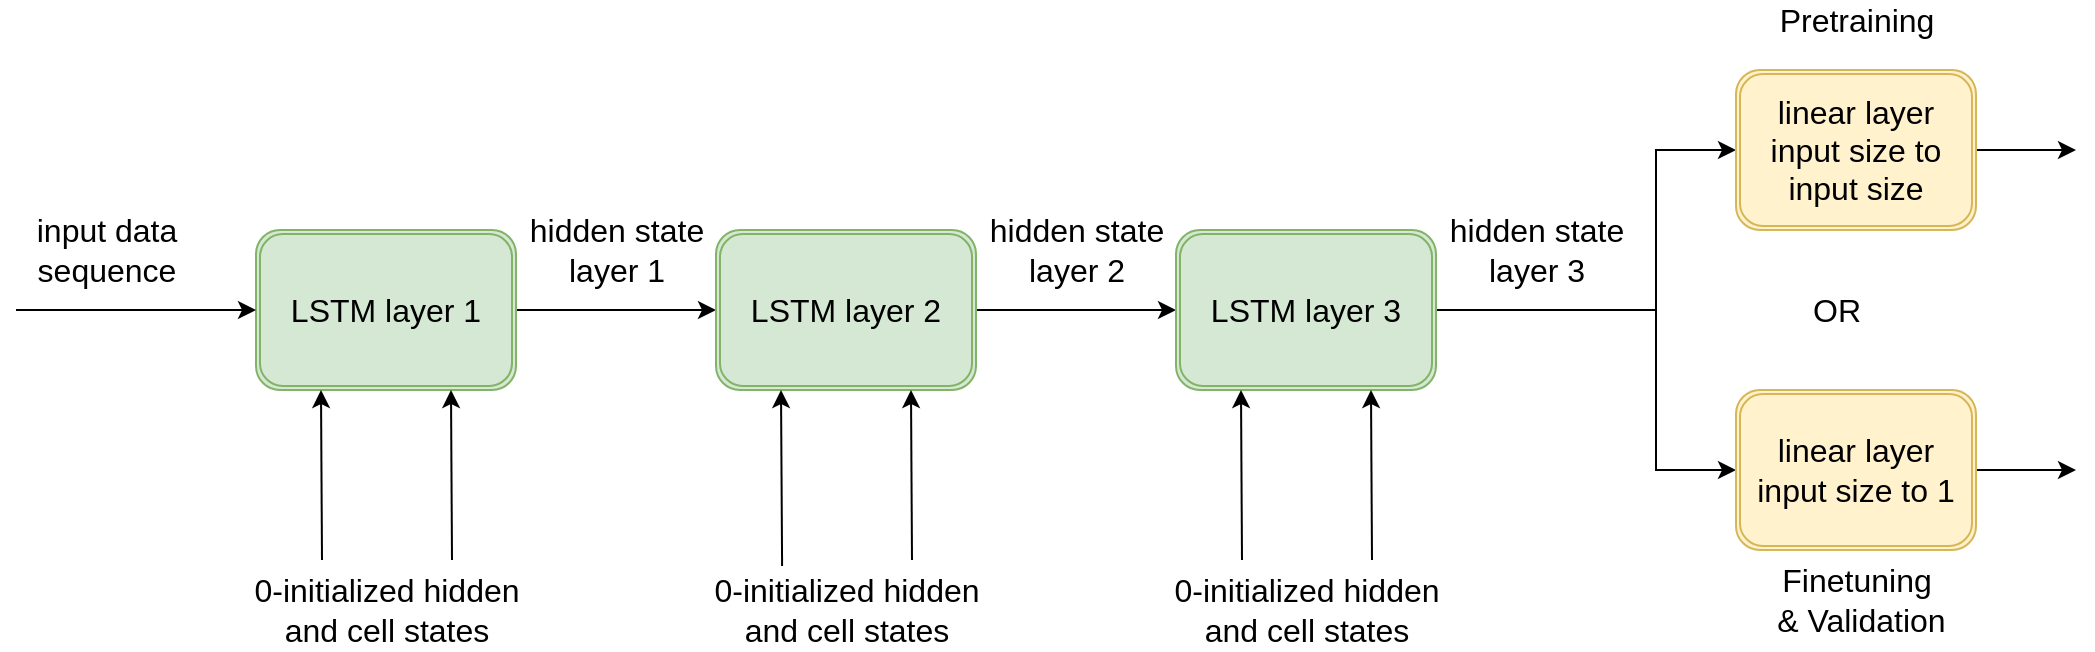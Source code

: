 <mxfile version="15.8.8" type="device"><diagram name="Page-1" id="edf60f1a-56cd-e834-aa8a-f176f3a09ee4"><mxGraphModel dx="1422" dy="791" grid="1" gridSize="10" guides="1" tooltips="1" connect="1" arrows="1" fold="1" page="1" pageScale="1" pageWidth="1100" pageHeight="850" background="none" math="0" shadow="0"><root><mxCell id="0"/><mxCell id="1" parent="0"/><mxCell id="V7Oghi6VyWeV8negBZFp-75" style="edgeStyle=orthogonalEdgeStyle;rounded=0;orthogonalLoop=1;jettySize=auto;html=1;entryX=0;entryY=0.5;entryDx=0;entryDy=0;fontSize=16;" edge="1" parent="1" source="V7Oghi6VyWeV8negBZFp-68" target="V7Oghi6VyWeV8negBZFp-73"><mxGeometry relative="1" as="geometry"/></mxCell><mxCell id="V7Oghi6VyWeV8negBZFp-68" value="LSTM layer 1" style="shape=ext;double=1;rounded=1;whiteSpace=wrap;html=1;fontSize=16;fillColor=#d5e8d4;strokeColor=#82b366;" vertex="1" parent="1"><mxGeometry x="150" y="235" width="130" height="80" as="geometry"/></mxCell><mxCell id="V7Oghi6VyWeV8negBZFp-76" style="edgeStyle=orthogonalEdgeStyle;rounded=0;orthogonalLoop=1;jettySize=auto;html=1;fontSize=16;" edge="1" parent="1" source="V7Oghi6VyWeV8negBZFp-73" target="V7Oghi6VyWeV8negBZFp-74"><mxGeometry relative="1" as="geometry"/></mxCell><mxCell id="V7Oghi6VyWeV8negBZFp-73" value="LSTM layer 2" style="shape=ext;double=1;rounded=1;whiteSpace=wrap;html=1;fontSize=16;fillColor=#d5e8d4;strokeColor=#82b366;" vertex="1" parent="1"><mxGeometry x="380" y="235" width="130" height="80" as="geometry"/></mxCell><mxCell id="V7Oghi6VyWeV8negBZFp-106" style="edgeStyle=orthogonalEdgeStyle;rounded=0;orthogonalLoop=1;jettySize=auto;html=1;fontSize=16;entryX=0;entryY=0.5;entryDx=0;entryDy=0;" edge="1" parent="1" source="V7Oghi6VyWeV8negBZFp-74" target="V7Oghi6VyWeV8negBZFp-97"><mxGeometry relative="1" as="geometry"><mxPoint x="860" y="275" as="targetPoint"/><Array as="points"><mxPoint x="850" y="275"/><mxPoint x="850" y="355"/></Array></mxGeometry></mxCell><mxCell id="V7Oghi6VyWeV8negBZFp-107" style="edgeStyle=orthogonalEdgeStyle;rounded=0;orthogonalLoop=1;jettySize=auto;html=1;entryX=0;entryY=0.5;entryDx=0;entryDy=0;fontSize=16;" edge="1" parent="1" source="V7Oghi6VyWeV8negBZFp-74" target="V7Oghi6VyWeV8negBZFp-95"><mxGeometry relative="1" as="geometry"><Array as="points"><mxPoint x="850" y="275"/><mxPoint x="850" y="195"/></Array></mxGeometry></mxCell><mxCell id="V7Oghi6VyWeV8negBZFp-74" value="LSTM layer 3" style="shape=ext;double=1;rounded=1;whiteSpace=wrap;html=1;fontSize=16;fillColor=#d5e8d4;strokeColor=#82b366;" vertex="1" parent="1"><mxGeometry x="610" y="235" width="130" height="80" as="geometry"/></mxCell><mxCell id="V7Oghi6VyWeV8negBZFp-77" value="&lt;div&gt;hidden state&lt;/div&gt;&lt;div&gt;layer 1&lt;br&gt;&lt;/div&gt;" style="text;html=1;align=center;verticalAlign=middle;resizable=0;points=[];autosize=1;strokeColor=none;fillColor=none;fontSize=16;" vertex="1" parent="1"><mxGeometry x="280" y="225" width="100" height="40" as="geometry"/></mxCell><mxCell id="V7Oghi6VyWeV8negBZFp-80" value="" style="endArrow=classic;html=1;rounded=0;fontSize=16;entryX=0.25;entryY=1;entryDx=0;entryDy=0;" edge="1" parent="1" target="V7Oghi6VyWeV8negBZFp-68"><mxGeometry width="50" height="50" relative="1" as="geometry"><mxPoint x="183" y="400" as="sourcePoint"/><mxPoint x="600" y="350" as="targetPoint"/></mxGeometry></mxCell><mxCell id="V7Oghi6VyWeV8negBZFp-81" value="" style="endArrow=classic;html=1;rounded=0;fontSize=16;entryX=0.75;entryY=1;entryDx=0;entryDy=0;" edge="1" parent="1" target="V7Oghi6VyWeV8negBZFp-68"><mxGeometry width="50" height="50" relative="1" as="geometry"><mxPoint x="248" y="400" as="sourcePoint"/><mxPoint x="192.5" y="325" as="targetPoint"/></mxGeometry></mxCell><mxCell id="V7Oghi6VyWeV8negBZFp-82" value="&lt;div&gt;0-initialized hidden &lt;br&gt;&lt;/div&gt;&lt;div&gt;and cell states&lt;/div&gt;" style="text;html=1;align=center;verticalAlign=middle;resizable=0;points=[];autosize=1;strokeColor=none;fillColor=none;fontSize=16;" vertex="1" parent="1"><mxGeometry x="140" y="405" width="150" height="40" as="geometry"/></mxCell><mxCell id="V7Oghi6VyWeV8negBZFp-83" value="" style="endArrow=classic;html=1;rounded=0;fontSize=16;entryX=0.25;entryY=1;entryDx=0;entryDy=0;exitX=0.287;exitY=-0.05;exitDx=0;exitDy=0;exitPerimeter=0;" edge="1" parent="1" source="V7Oghi6VyWeV8negBZFp-87" target="V7Oghi6VyWeV8negBZFp-73"><mxGeometry width="50" height="50" relative="1" as="geometry"><mxPoint x="423" y="400" as="sourcePoint"/><mxPoint x="600" y="350" as="targetPoint"/></mxGeometry></mxCell><mxCell id="V7Oghi6VyWeV8negBZFp-84" value="" style="endArrow=classic;html=1;rounded=0;fontSize=16;entryX=0.75;entryY=1;entryDx=0;entryDy=0;" edge="1" parent="1" target="V7Oghi6VyWeV8negBZFp-73"><mxGeometry width="50" height="50" relative="1" as="geometry"><mxPoint x="478" y="400" as="sourcePoint"/><mxPoint x="560" y="350" as="targetPoint"/></mxGeometry></mxCell><mxCell id="V7Oghi6VyWeV8negBZFp-85" value="" style="endArrow=classic;html=1;rounded=0;fontSize=16;entryX=0.25;entryY=1;entryDx=0;entryDy=0;" edge="1" parent="1" target="V7Oghi6VyWeV8negBZFp-74"><mxGeometry width="50" height="50" relative="1" as="geometry"><mxPoint x="643" y="400" as="sourcePoint"/><mxPoint x="560" y="350" as="targetPoint"/></mxGeometry></mxCell><mxCell id="V7Oghi6VyWeV8negBZFp-86" value="" style="endArrow=classic;html=1;rounded=0;fontSize=16;entryX=0.75;entryY=1;entryDx=0;entryDy=0;" edge="1" parent="1" target="V7Oghi6VyWeV8negBZFp-74"><mxGeometry width="50" height="50" relative="1" as="geometry"><mxPoint x="708" y="400" as="sourcePoint"/><mxPoint x="560" y="350" as="targetPoint"/></mxGeometry></mxCell><mxCell id="V7Oghi6VyWeV8negBZFp-87" value="&lt;div&gt;0-initialized hidden &lt;br&gt;&lt;/div&gt;&lt;div&gt;and cell states&lt;/div&gt;" style="text;html=1;align=center;verticalAlign=middle;resizable=0;points=[];autosize=1;strokeColor=none;fillColor=none;fontSize=16;" vertex="1" parent="1"><mxGeometry x="370" y="405" width="150" height="40" as="geometry"/></mxCell><mxCell id="V7Oghi6VyWeV8negBZFp-88" value="&lt;div&gt;0-initialized hidden &lt;br&gt;&lt;/div&gt;&lt;div&gt;and cell states&lt;/div&gt;" style="text;html=1;align=center;verticalAlign=middle;resizable=0;points=[];autosize=1;strokeColor=none;fillColor=none;fontSize=16;" vertex="1" parent="1"><mxGeometry x="600" y="405" width="150" height="40" as="geometry"/></mxCell><mxCell id="V7Oghi6VyWeV8negBZFp-89" value="&lt;div&gt;hidden state&lt;/div&gt;&lt;div&gt;layer 2&lt;br&gt;&lt;/div&gt;" style="text;html=1;align=center;verticalAlign=middle;resizable=0;points=[];autosize=1;strokeColor=none;fillColor=none;fontSize=16;" vertex="1" parent="1"><mxGeometry x="510" y="225" width="100" height="40" as="geometry"/></mxCell><mxCell id="V7Oghi6VyWeV8negBZFp-90" value="" style="endArrow=classic;html=1;rounded=0;fontSize=16;entryX=0;entryY=0.5;entryDx=0;entryDy=0;" edge="1" parent="1" target="V7Oghi6VyWeV8negBZFp-68"><mxGeometry width="50" height="50" relative="1" as="geometry"><mxPoint x="30" y="275" as="sourcePoint"/><mxPoint x="560" y="350" as="targetPoint"/></mxGeometry></mxCell><mxCell id="V7Oghi6VyWeV8negBZFp-92" value="&lt;div&gt;input data&lt;/div&gt;&lt;div&gt;sequence&lt;br&gt;&lt;/div&gt;" style="text;html=1;align=center;verticalAlign=middle;resizable=0;points=[];autosize=1;strokeColor=none;fillColor=none;fontSize=16;" vertex="1" parent="1"><mxGeometry x="30" y="225" width="90" height="40" as="geometry"/></mxCell><mxCell id="V7Oghi6VyWeV8negBZFp-109" style="edgeStyle=orthogonalEdgeStyle;rounded=0;orthogonalLoop=1;jettySize=auto;html=1;fontSize=16;" edge="1" parent="1" source="V7Oghi6VyWeV8negBZFp-95"><mxGeometry relative="1" as="geometry"><mxPoint x="1060" y="195" as="targetPoint"/></mxGeometry></mxCell><mxCell id="V7Oghi6VyWeV8negBZFp-95" value="linear layer&lt;br&gt;input size to input size " style="shape=ext;double=1;rounded=1;whiteSpace=wrap;html=1;fontSize=16;fillColor=#fff2cc;strokeColor=#d6b656;" vertex="1" parent="1"><mxGeometry x="890" y="155" width="120" height="80" as="geometry"/></mxCell><mxCell id="V7Oghi6VyWeV8negBZFp-110" style="edgeStyle=orthogonalEdgeStyle;rounded=0;orthogonalLoop=1;jettySize=auto;html=1;fontSize=16;" edge="1" parent="1" source="V7Oghi6VyWeV8negBZFp-97"><mxGeometry relative="1" as="geometry"><mxPoint x="1060" y="355" as="targetPoint"/></mxGeometry></mxCell><mxCell id="V7Oghi6VyWeV8negBZFp-97" value="linear layer&lt;br&gt;input size to 1" style="shape=ext;double=1;rounded=1;whiteSpace=wrap;html=1;fontSize=16;fillColor=#fff2cc;strokeColor=#d6b656;" vertex="1" parent="1"><mxGeometry x="890" y="315" width="120" height="80" as="geometry"/></mxCell><mxCell id="V7Oghi6VyWeV8negBZFp-103" value="&lt;div&gt;hidden state&lt;/div&gt;&lt;div&gt;layer 3&lt;br&gt;&lt;/div&gt;" style="text;html=1;align=center;verticalAlign=middle;resizable=0;points=[];autosize=1;strokeColor=none;fillColor=none;fontSize=16;" vertex="1" parent="1"><mxGeometry x="740" y="225" width="100" height="40" as="geometry"/></mxCell><mxCell id="V7Oghi6VyWeV8negBZFp-108" value="OR" style="text;html=1;align=center;verticalAlign=middle;resizable=0;points=[];autosize=1;strokeColor=none;fillColor=none;fontSize=16;" vertex="1" parent="1"><mxGeometry x="920" y="265" width="40" height="20" as="geometry"/></mxCell><mxCell id="V7Oghi6VyWeV8negBZFp-111" value="&lt;div&gt;Pretraining&lt;/div&gt;" style="text;html=1;align=center;verticalAlign=middle;resizable=0;points=[];autosize=1;strokeColor=none;fillColor=none;fontSize=16;" vertex="1" parent="1"><mxGeometry x="905" y="120" width="90" height="20" as="geometry"/></mxCell><mxCell id="V7Oghi6VyWeV8negBZFp-112" value="&lt;div&gt;Finetuning&lt;/div&gt;&lt;div&gt;&amp;nbsp;&amp;amp; Validation&lt;/div&gt;" style="text;html=1;align=center;verticalAlign=middle;resizable=0;points=[];autosize=1;strokeColor=none;fillColor=none;fontSize=16;" vertex="1" parent="1"><mxGeometry x="900" y="400" width="100" height="40" as="geometry"/></mxCell></root></mxGraphModel></diagram></mxfile>
